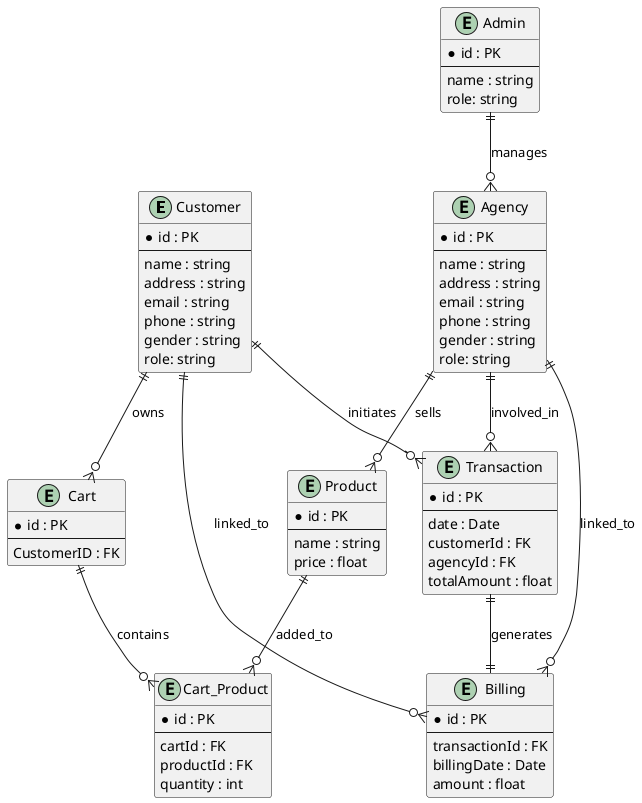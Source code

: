 @startuml

entity Customer {
    * id : PK
    --
    name : string
    address : string
    email : string
    phone : string
    gender : string
    role: string
}

entity Agency {
    * id : PK
    --
    name : string
    address : string
    email : string
    phone : string
    gender : string
    role: string
}

entity Admin {
    * id : PK
    --
    name : string
    role: string
}

entity Cart {
    * id : PK
    --
    CustomerID : FK
}

entity Product {
    * id : PK
    --
    name : string
    price : float
}

entity Transaction {
    * id : PK
    --
    date : Date
    customerId : FK
    agencyId : FK
    totalAmount : float
}

entity Billing {
    * id : PK
    --
    transactionId : FK
    billingDate : Date
    amount : float
}

entity Cart_Product {
    * id : PK
    --
    cartId : FK
    productId : FK
    quantity : int
}

' Relationships

Customer ||--o{ Cart : owns
Customer ||--o{ Transaction : initiates
Customer ||--o{ Billing : linked_to

Agency ||--o{ Product : sells
Agency ||--o{ Transaction : involved_in
Agency ||--o{ Billing : linked_to

Admin ||--o{ Agency : manages

Cart ||--o{ Cart_Product : contains
Product ||--o{ Cart_Product : added_to

Transaction ||--|| Billing : generates

@enduml